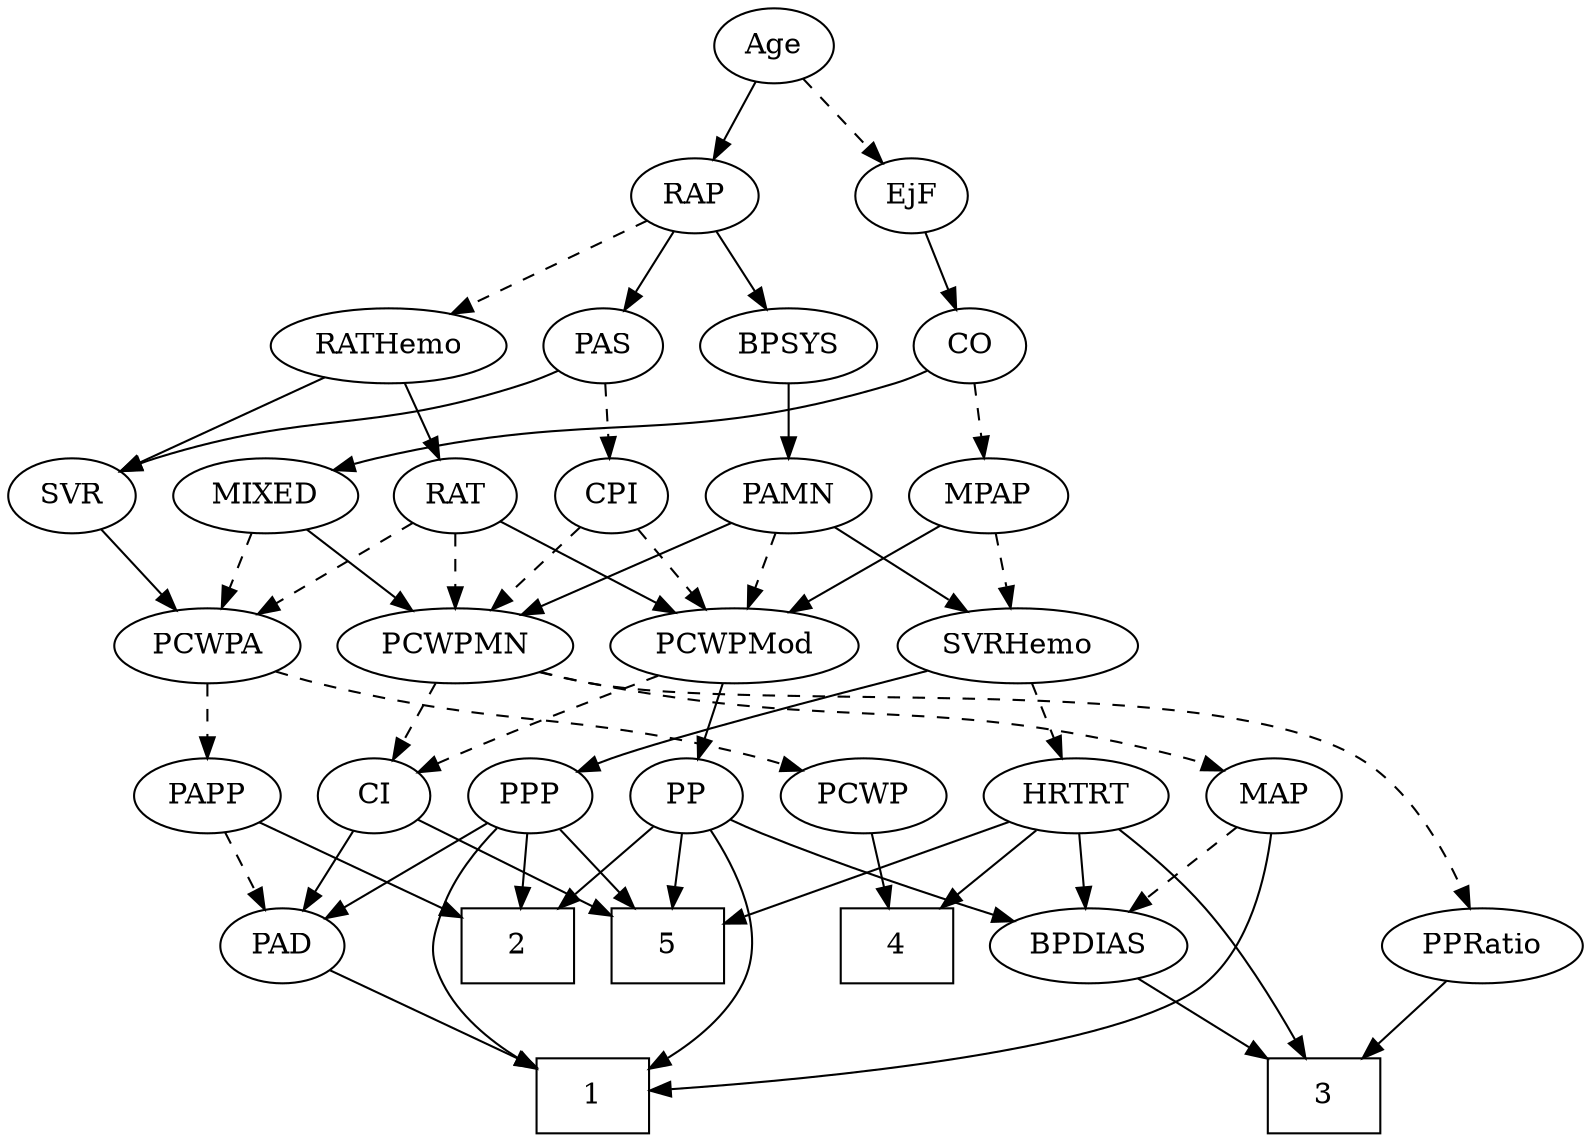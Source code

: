 strict digraph {
	graph [bb="0,0,608,540"];
	node [label="\N"];
	1	[height=0.5,
		pos="150,18",
		shape=box,
		width=0.75];
	2	[height=0.5,
		pos="123,90",
		shape=box,
		width=0.75];
	3	[height=0.5,
		pos="428,18",
		shape=box,
		width=0.75];
	4	[height=0.5,
		pos="581,90",
		shape=box,
		width=0.75];
	5	[height=0.5,
		pos="195,90",
		shape=box,
		width=0.75];
	Age	[height=0.5,
		pos="177,522",
		width=0.75];
	EjF	[height=0.5,
		pos="141,450",
		width=0.75];
	Age -> EjF	[pos="e,149.3,467.15 168.65,504.76 164.29,496.28 158.85,485.71 153.96,476.2",
		style=dashed];
	RAP	[height=0.5,
		pos="219,450",
		width=0.77632];
	Age -> RAP	[pos="e,209.22,467.31 186.53,505.12 191.67,496.56 198.12,485.8 203.92,476.13",
		style=solid];
	CO	[height=0.5,
		pos="95,378",
		width=0.75];
	EjF -> CO	[pos="e,105.4,394.82 130.56,433.12 124.8,424.34 117.52,413.26 111.04,403.42",
		style=solid];
	BPSYS	[height=0.5,
		pos="178,378",
		width=1.0471];
	RAP -> BPSYS	[pos="e,187.74,395.63 209.49,432.76 204.54,424.32 198.38,413.8 192.83,404.31",
		style=solid];
	PAS	[height=0.5,
		pos="261,378",
		width=0.75];
	RAP -> PAS	[pos="e,251.31,395.15 228.74,432.76 233.88,424.19 240.3,413.49 246.06,403.9",
		style=solid];
	RATHemo	[height=0.5,
		pos="355,378",
		width=1.3721];
	RAP -> RATHemo	[pos="e,327.31,393.25 240.25,438.06 261.05,427.36 293.16,410.83 318.13,397.98",
		style=dashed];
	MIXED	[height=0.5,
		pos="417,306",
		width=1.1193];
	PCWPA	[height=0.5,
		pos="439,234",
		width=1.1555];
	MIXED -> PCWPA	[pos="e,433.57,252.28 422.33,288.05 424.78,280.26 427.74,270.82 430.49,262.08",
		style=dashed];
	PCWPMN	[height=0.5,
		pos="329,234",
		width=1.3902];
	MIXED -> PCWPMN	[pos="e,348.67,250.64 397.91,289.81 385.85,280.22 370.07,267.67 356.66,257",
		style=solid];
	MPAP	[height=0.5,
		pos="89,306",
		width=0.97491];
	PCWPMod	[height=0.5,
		pos="209,234",
		width=1.4443];
	MPAP -> PCWPMod	[pos="e,183.5,249.87 111.29,292 129.12,281.6 154.42,266.84 174.81,254.94",
		style=solid];
	SVRHemo	[height=0.5,
		pos="89,234",
		width=1.3902];
	MPAP -> SVRHemo	[pos="e,89,252.1 89,287.7 89,279.98 89,270.71 89,262.11",
		style=dashed];
	PAMN	[height=0.5,
		pos="178,306",
		width=1.011];
	BPSYS -> PAMN	[pos="e,178,324.1 178,359.7 178,351.98 178,342.71 178,334.11",
		style=solid];
	PAD	[height=0.5,
		pos="49,90",
		width=0.79437];
	PAD -> 1	[pos="e,125.12,36.242 67.525,76.161 81.298,66.615 100.46,53.334 116.85,41.976",
		style=solid];
	CO -> MIXED	[pos="e,387.11,318.12 115.53,366.06 120.49,363.77 125.84,361.57 131,360 232.48,329.02 263.93,349.18 367,324 370.4,323.17 373.89,322.21 \
377.38,321.18",
		style=solid];
	CO -> MPAP	[pos="e,90.466,324.1 93.517,359.7 92.856,351.98 92.061,342.71 91.324,334.11",
		style=dashed];
	CPI	[height=0.5,
		pos="259,306",
		width=0.75];
	PAS -> CPI	[pos="e,259.49,324.1 260.51,359.7 260.29,351.98 260.02,342.71 259.77,334.11",
		style=dashed];
	SVR	[height=0.5,
		pos="503,306",
		width=0.77632];
	PAS -> SVR	[pos="e,481.41,317.89 281.6,366.27 286.55,363.98 291.89,361.72 297,360 369.76,335.44 393.11,348.18 466,324 467.91,323.37 469.86,322.66 \
471.8,321.91",
		style=solid];
	PAMN -> PCWPMod	[pos="e,201.35,252.28 185.5,288.05 189.03,280.09 193.32,270.41 197.26,261.51",
		style=dashed];
	PAMN -> PCWPMN	[pos="e,299.63,248.61 203.62,293.13 227.4,282.1 263.14,265.53 290.38,252.9",
		style=solid];
	PAMN -> SVRHemo	[pos="e,108.77,250.55 159.13,290.15 146.87,280.52 130.68,267.79 116.95,256.98",
		style=solid];
	RAT	[height=0.5,
		pos="331,306",
		width=0.75827];
	RATHemo -> RAT	[pos="e,336.76,323.79 349.19,360.05 346.45,352.06 343.11,342.33 340.05,333.4",
		style=solid];
	RATHemo -> SVR	[pos="e,480.93,317.44 383.89,363.34 409.1,351.41 445.61,334.14 471.55,321.87",
		style=solid];
	CPI -> PCWPMod	[pos="e,221.12,251.96 247.9,289.46 241.76,280.87 233.98,269.97 226.99,260.19",
		style=dashed];
	CPI -> PCWPMN	[pos="e,312.8,251.2 273.5,290.5 282.72,281.28 294.86,269.14 305.44,258.56",
		style=dashed];
	RAT -> PCWPMod	[pos="e,234.81,249.81 311.13,293.6 292.85,283.11 265.35,267.33 243.49,254.79",
		style=solid];
	RAT -> PCWPA	[pos="e,416.67,249.47 349.81,292.81 365.88,282.39 389.31,267.2 408.13,255.01",
		style=dashed];
	RAT -> PCWPMN	[pos="e,329.49,252.1 330.51,287.7 330.29,279.98 330.02,270.71 329.77,262.11",
		style=dashed];
	SVR -> PCWPA	[pos="e,453.89,251.29 489.43,290.15 481.12,281.07 470.31,269.24 460.82,258.87",
		style=solid];
	PP	[height=0.5,
		pos="253,162",
		width=0.75];
	PCWPMod -> PP	[pos="e,243.05,178.83 219.65,216.05 225.05,207.47 231.7,196.89 237.64,187.44",
		style=solid];
	CI	[height=0.5,
		pos="99,162",
		width=0.75];
	PCWPMod -> CI	[pos="e,118.07,175.14 185.13,217.81 168.02,206.92 144.92,192.22 126.94,180.78",
		style=dashed];
	PCWP	[height=0.5,
		pos="569,162",
		width=0.97491];
	PCWPA -> PCWP	[pos="e,545.76,175.51 464.07,219.5 484.82,208.33 514.43,192.38 536.91,180.28",
		style=dashed];
	PAPP	[height=0.5,
		pos="176,162",
		width=0.88464];
	PCWPA -> PAPP	[pos="e,200.44,174 407.89,222 401.36,219.87 394.49,217.76 388,216 313.04,195.69 291.19,202.97 217,180 214.7,179.29 212.35,178.5 210,177.66",
		style=dashed];
	MAP	[height=0.5,
		pos="329,162",
		width=0.84854];
	PCWPMN -> MAP	[pos="e,329,180.1 329,215.7 329,207.98 329,198.71 329,190.11",
		style=dashed];
	PPRatio	[height=0.5,
		pos="496,90",
		width=1.1013];
	PCWPMN -> PPRatio	[pos="e,494.52,108.3 367.06,222.25 402.53,211.55 451.98,194.65 466,180 481.98,163.3 489.46,137.81 492.96,118.38",
		style=dashed];
	PCWPMN -> CI	[pos="e,120.05,173.72 291.26,222.01 284.2,219.98 276.88,217.91 270,216 210.16,199.4 193.31,201.34 135,180 133.15,179.32 131.27,178.59 \
129.38,177.81",
		style=dashed];
	PPP	[height=0.5,
		pos="27,162",
		width=0.75];
	SVRHemo -> PPP	[pos="e,40.32,178.04 74.307,216.41 66.169,207.22 55.936,195.67 47.07,185.66",
		style=solid];
	HRTRT	[height=0.5,
		pos="417,162",
		width=1.1013];
	SVRHemo -> HRTRT	[pos="e,387.81,174.27 125.65,221.71 133.01,219.65 140.72,217.64 148,216 245.1,194.18 272.6,204.71 369,180 371.99,179.23 375.05,178.36 \
378.11,177.43",
		style=dashed];
	BPDIAS	[height=0.5,
		pos="358,90",
		width=1.1735];
	BPDIAS -> 3	[pos="e,410.71,36.292 373.88,73.116 382.63,64.373 393.67,53.334 403.49,43.51",
		style=solid];
	MAP -> 1	[pos="e,177.21,29.755 318,144.9 304.27,125.71 279.26,93.525 252,72 232.12,56.306 206.89,43.147 186.49,33.867",
		style=solid];
	MAP -> BPDIAS	[pos="e,350.98,107.96 335.87,144.41 339.22,136.34 343.32,126.43 347.08,117.35",
		style=dashed];
	PP -> 1	[pos="e,177.21,30.343 252.42,143.73 251,124.58 246.28,93.552 231,72 219.79,56.186 202.23,43.863 186.33,35.094",
		style=solid];
	PP -> 2	[pos="e,150.41,105.76 232.69,150.06 213.14,139.54 183.15,123.39 159.47,110.64",
		style=solid];
	PP -> 5	[pos="e,209.19,108.13 240.41,145.81 233.23,137.14 224.04,126.05 215.81,116.12",
		style=solid];
	PP -> BPDIAS	[pos="e,336.12,105.59 271.77,148.49 287.28,138.14 309.61,123.26 327.66,111.23",
		style=solid];
	PPP -> 1	[pos="e,122.78,20.589 17.67,145.06 7.8827,126.01 -4.1411,93.978 11,72 33.675,39.087 79.729,26.599 112.61,21.869",
		style=solid];
	PPP -> 2	[pos="e,99.354,108.24 44.608,148.16 57.579,138.7 75.579,125.58 91.061,114.29",
		style=solid];
	PPP -> 5	[pos="e,167.98,104.05 48.189,150.64 53.023,148.37 58.162,146.05 63,144 102.27,127.4 115.35,125.88 158.6,107.99",
		style=solid];
	PPP -> PAD	[pos="e,43.723,107.79 32.326,144.05 34.839,136.06 37.896,126.33 40.703,117.4",
		style=solid];
	PPRatio -> 3	[pos="e,444.8,36.292 480.57,73.116 472.08,64.373 461.35,53.334 451.81,43.51",
		style=solid];
	PCWP -> 4	[pos="e,578.04,108.28 571.9,144.05 573.23,136.35 574.82,127.03 576.31,118.36",
		style=solid];
	CI -> 5	[pos="e,171.35,108.24 116.61,148.16 129.58,138.7 147.58,125.58 163.06,114.29",
		style=solid];
	CI -> PAD	[pos="e,60.412,106.98 87.903,145.46 81.584,136.62 73.526,125.34 66.385,115.34",
		style=solid];
	PAPP -> 2	[pos="e,136.09,108.29 163.97,145.12 157.55,136.63 149.49,125.98 142.22,116.38",
		style=solid];
	PAPP -> PAD	[pos="e,70.025,102.59 153.88,148.81 133.14,137.38 101.98,120.2 79.004,107.54",
		style=dashed];
	HRTRT -> 3	[pos="e,426.67,36.189 418.33,143.87 420.2,119.67 423.65,75.211 425.88,46.393",
		style=solid];
	HRTRT -> 4	[pos="e,553.94,103.95 445.89,149.5 470.01,139.8 505.48,125.3 544.49,108.13",
		style=solid];
	HRTRT -> 5	[pos="e,222.24,98.888 386.86,150.09 380.95,148.02 374.79,145.91 369,144 322.04,128.54 267.45,112.17 232.12,101.78",
		style=solid];
	HRTRT -> BPDIAS	[pos="e,371.61,107.15 403.32,144.76 395.87,135.93 386.51,124.83 378.24,115.01",
		style=solid];
}
